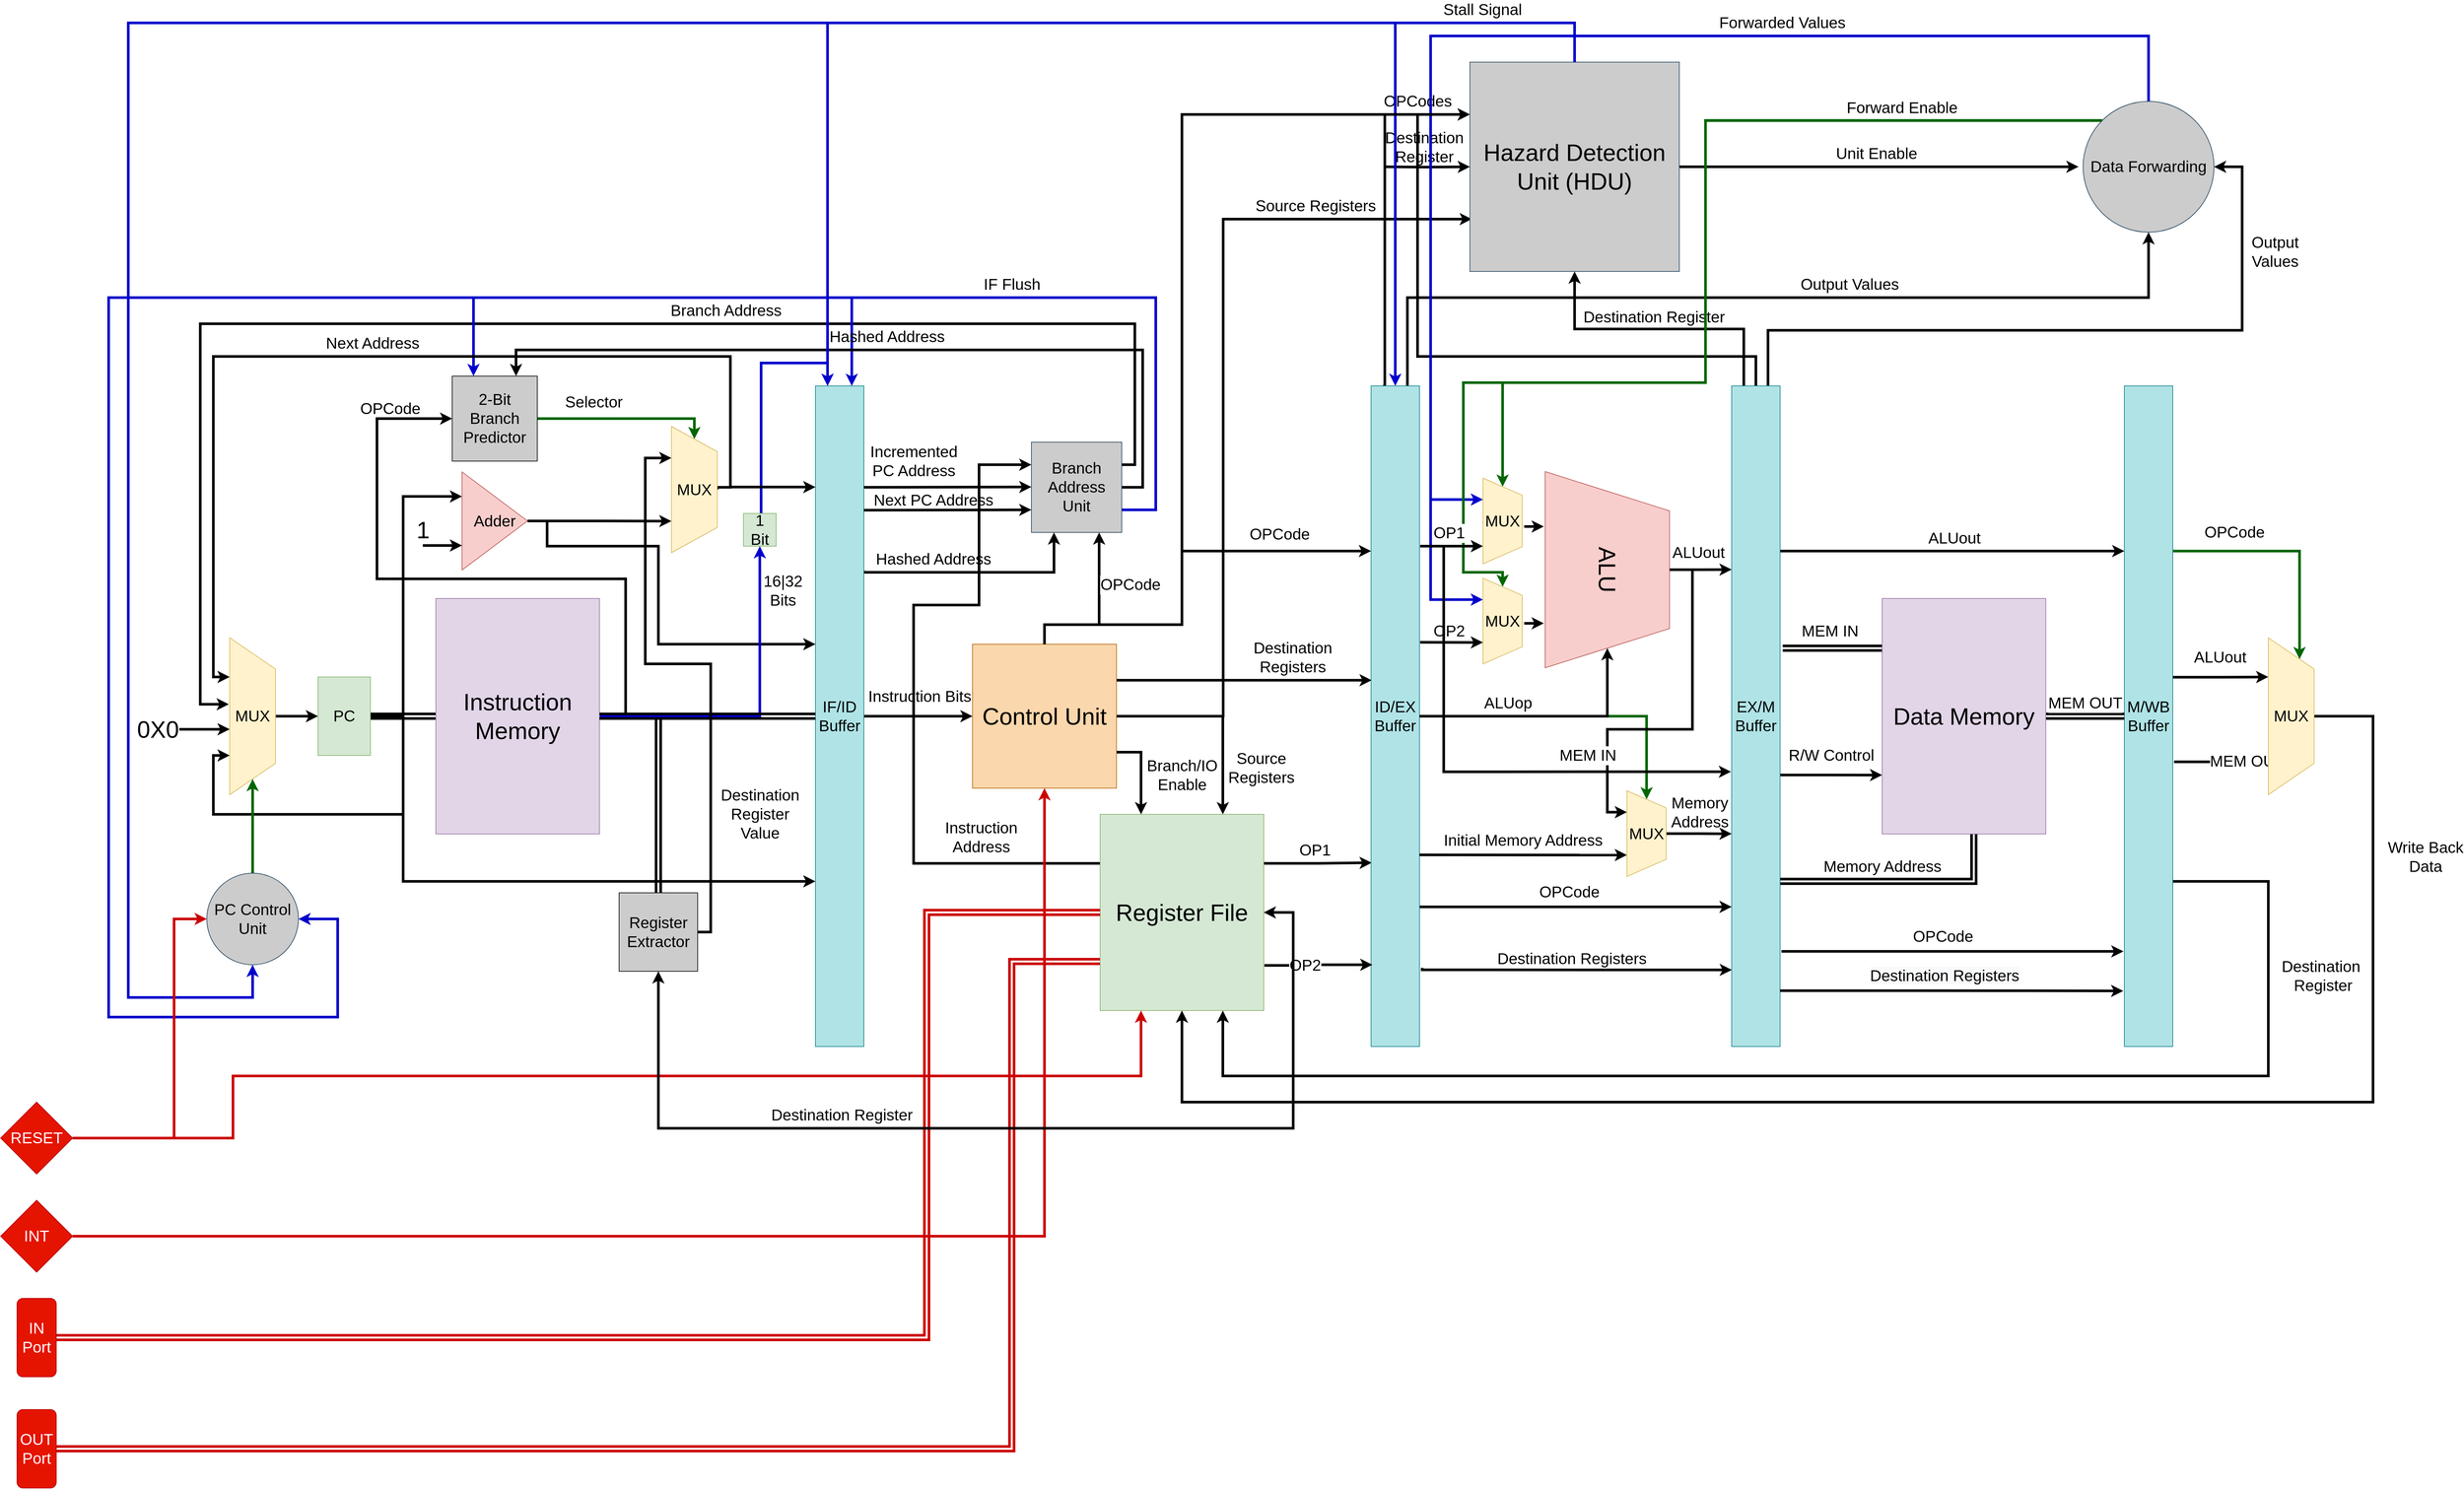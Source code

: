 <mxfile version="12.9.6" type="device"><diagram id="KedJpONGcXn5j1Daxanv" name="Page-1"><mxGraphModel dx="3958" dy="2390" grid="1" gridSize="10" guides="1" tooltips="1" connect="1" arrows="1" fold="1" page="1" pageScale="1" pageWidth="850" pageHeight="1100" math="0" shadow="0"><root><mxCell id="0"/><mxCell id="1" parent="0"/><mxCell id="0YQFUUWVZNCYyhDCYya--31" value="&lt;font style=&quot;font-size: 24px&quot;&gt;Instruction&amp;nbsp;Bits&lt;/font&gt;" style="edgeStyle=orthogonalEdgeStyle;rounded=0;orthogonalLoop=1;jettySize=auto;html=1;exitX=1;exitY=0.5;exitDx=0;exitDy=0;entryX=0;entryY=0.5;entryDx=0;entryDy=0;fillColor=none;strokeWidth=4;" parent="1" source="0YQFUUWVZNCYyhDCYya--1" target="0YQFUUWVZNCYyhDCYya--27" edge="1"><mxGeometry x="0.036" y="30" relative="1" as="geometry"><mxPoint x="-1" as="offset"/></mxGeometry></mxCell><mxCell id="RYTy9E12UE8qNJneY_1u-34" value="&lt;font style=&quot;font-size: 24px&quot;&gt;Hashed Address&lt;/font&gt;" style="edgeStyle=orthogonalEdgeStyle;rounded=0;orthogonalLoop=1;jettySize=auto;html=1;exitX=1.014;exitY=0.281;exitDx=0;exitDy=0;entryX=0.25;entryY=1;entryDx=0;entryDy=0;strokeColor=#000000;strokeWidth=4;exitPerimeter=0;" parent="1" source="0YQFUUWVZNCYyhDCYya--1" target="0YQFUUWVZNCYyhDCYya--40" edge="1"><mxGeometry x="-0.388" y="20" relative="1" as="geometry"><Array as="points"><mxPoint x="-26" y="409"/><mxPoint x="-26" y="410"/><mxPoint x="265" y="410"/></Array><mxPoint as="offset"/></mxGeometry></mxCell><mxCell id="0YQFUUWVZNCYyhDCYya--1" value="&lt;font style=&quot;font-size: 24px&quot;&gt;IF/ID Buffer&lt;/font&gt;" style="rounded=0;whiteSpace=wrap;html=1;fillColor=#b0e3e6;strokeColor=#0e8088;" parent="1" vertex="1"><mxGeometry x="-100" y="125" width="74" height="1010" as="geometry"/></mxCell><mxCell id="RYTy9E12UE8qNJneY_1u-40" style="edgeStyle=orthogonalEdgeStyle;rounded=0;orthogonalLoop=1;jettySize=auto;html=1;exitX=1;exitY=0.5;exitDx=0;exitDy=0;entryX=0.75;entryY=1;entryDx=0;entryDy=0;labelBackgroundColor=none;strokeColor=#000000;strokeWidth=4;fontColor=#000000;" parent="1" source="0YQFUUWVZNCYyhDCYya--4" target="0YQFUUWVZNCYyhDCYya--134" edge="1"><mxGeometry relative="1" as="geometry"/></mxCell><mxCell id="RYTy9E12UE8qNJneY_1u-57" style="edgeStyle=orthogonalEdgeStyle;rounded=0;orthogonalLoop=1;jettySize=auto;html=1;exitX=1;exitY=0.5;exitDx=0;exitDy=0;labelBackgroundColor=none;startArrow=none;startFill=0;strokeColor=#000000;strokeWidth=4;fontColor=#000000;entryX=0;entryY=0.391;entryDx=0;entryDy=0;entryPerimeter=0;" parent="1" source="0YQFUUWVZNCYyhDCYya--4" target="0YQFUUWVZNCYyhDCYya--1" edge="1"><mxGeometry relative="1" as="geometry"><mxPoint x="-110" y="540" as="targetPoint"/><Array as="points"><mxPoint x="-510" y="332"/><mxPoint x="-510" y="370"/><mxPoint x="-340" y="370"/><mxPoint x="-340" y="520"/></Array></mxGeometry></mxCell><mxCell id="0YQFUUWVZNCYyhDCYya--4" value="&lt;div&gt;&lt;span style=&quot;font-size: 24px&quot;&gt;Adder&lt;/span&gt;&lt;/div&gt;" style="triangle;whiteSpace=wrap;html=1;align=center;fillColor=#f8cecc;strokeColor=#b85450;" parent="1" vertex="1"><mxGeometry x="-640" y="256.5" width="100" height="150" as="geometry"/></mxCell><mxCell id="0YQFUUWVZNCYyhDCYya--5" value="" style="endArrow=classic;html=1;strokeWidth=4;entryX=0;entryY=0.75;entryDx=0;entryDy=0;" parent="1" target="0YQFUUWVZNCYyhDCYya--4" edge="1"><mxGeometry width="50" height="50" relative="1" as="geometry"><mxPoint x="-700" y="369" as="sourcePoint"/><mxPoint x="-640" y="380" as="targetPoint"/></mxGeometry></mxCell><mxCell id="0YQFUUWVZNCYyhDCYya--6" value="&lt;font style=&quot;font-size: 36px&quot;&gt;1&lt;/font&gt;" style="text;html=1;align=center;verticalAlign=middle;resizable=0;points=[];autosize=1;" parent="1" vertex="1"><mxGeometry x="-720" y="330" width="40" height="30" as="geometry"/></mxCell><mxCell id="0YQFUUWVZNCYyhDCYya--10" style="edgeStyle=orthogonalEdgeStyle;rounded=0;orthogonalLoop=1;jettySize=auto;html=1;exitX=0.5;exitY=0;exitDx=0;exitDy=0;entryX=0;entryY=0.5;entryDx=0;entryDy=0;strokeWidth=4;" parent="1" source="0YQFUUWVZNCYyhDCYya--7" target="0YQFUUWVZNCYyhDCYya--9" edge="1"><mxGeometry relative="1" as="geometry"/></mxCell><mxCell id="0YQFUUWVZNCYyhDCYya--7" value="&lt;font style=&quot;font-size: 24px&quot;&gt;MUX&lt;/font&gt;" style="shape=trapezoid;perimeter=trapezoidPerimeter;whiteSpace=wrap;html=1;direction=south;fillColor=#fff2cc;strokeColor=#d6b656;" parent="1" vertex="1"><mxGeometry x="-995" y="510" width="70" height="240" as="geometry"/></mxCell><mxCell id="0YQFUUWVZNCYyhDCYya--13" style="edgeStyle=orthogonalEdgeStyle;rounded=0;orthogonalLoop=1;jettySize=auto;html=1;exitX=1;exitY=0.5;exitDx=0;exitDy=0;entryX=0;entryY=0.5;entryDx=0;entryDy=0;strokeWidth=4;shape=link;" parent="1" source="0YQFUUWVZNCYyhDCYya--9" target="0YQFUUWVZNCYyhDCYya--72" edge="1"><mxGeometry relative="1" as="geometry"><mxPoint x="-510" y="630" as="targetPoint"/></mxGeometry></mxCell><mxCell id="0YQFUUWVZNCYyhDCYya--14" style="edgeStyle=orthogonalEdgeStyle;rounded=0;orthogonalLoop=1;jettySize=auto;html=1;exitX=1;exitY=0.5;exitDx=0;exitDy=0;entryX=0;entryY=0.25;entryDx=0;entryDy=0;strokeWidth=4;" parent="1" source="0YQFUUWVZNCYyhDCYya--9" target="0YQFUUWVZNCYyhDCYya--4" edge="1"><mxGeometry relative="1" as="geometry"><Array as="points"><mxPoint x="-730" y="630"/><mxPoint x="-730" y="294"/></Array></mxGeometry></mxCell><mxCell id="0YQFUUWVZNCYyhDCYya--16" style="edgeStyle=orthogonalEdgeStyle;rounded=0;orthogonalLoop=1;jettySize=auto;html=1;exitX=1;exitY=0.5;exitDx=0;exitDy=0;entryX=0.75;entryY=1;entryDx=0;entryDy=0;strokeWidth=4;" parent="1" source="0YQFUUWVZNCYyhDCYya--9" target="0YQFUUWVZNCYyhDCYya--7" edge="1"><mxGeometry relative="1" as="geometry"><Array as="points"><mxPoint x="-730" y="630"/><mxPoint x="-730" y="780"/><mxPoint x="-1020" y="780"/><mxPoint x="-1020" y="690"/></Array></mxGeometry></mxCell><mxCell id="RYTy9E12UE8qNJneY_1u-59" style="edgeStyle=orthogonalEdgeStyle;rounded=0;orthogonalLoop=1;jettySize=auto;html=1;exitX=1;exitY=0.5;exitDx=0;exitDy=0;labelBackgroundColor=none;startArrow=none;startFill=0;strokeColor=#000000;strokeWidth=4;fontColor=#000000;entryX=0;entryY=0.75;entryDx=0;entryDy=0;" parent="1" source="0YQFUUWVZNCYyhDCYya--9" target="0YQFUUWVZNCYyhDCYya--1" edge="1"><mxGeometry relative="1" as="geometry"><mxPoint x="-580" y="1070" as="targetPoint"/><Array as="points"><mxPoint x="-730" y="630"/><mxPoint x="-730" y="883"/></Array></mxGeometry></mxCell><mxCell id="0YQFUUWVZNCYyhDCYya--9" value="&lt;font style=&quot;font-size: 24px&quot;&gt;PC&lt;/font&gt;" style="rounded=0;whiteSpace=wrap;html=1;fillColor=#d5e8d4;strokeColor=#82b366;" parent="1" vertex="1"><mxGeometry x="-860" y="570" width="80" height="120" as="geometry"/></mxCell><mxCell id="0YQFUUWVZNCYyhDCYya--24" style="edgeStyle=orthogonalEdgeStyle;rounded=0;orthogonalLoop=1;jettySize=auto;html=1;exitX=0.5;exitY=0;exitDx=0;exitDy=0;strokeColor=#006600;strokeWidth=4;" parent="1" source="0YQFUUWVZNCYyhDCYya--21" target="0YQFUUWVZNCYyhDCYya--7" edge="1"><mxGeometry relative="1" as="geometry"/></mxCell><mxCell id="0YQFUUWVZNCYyhDCYya--21" value="&lt;font style=&quot;font-size: 24px&quot;&gt;PC Control Unit&lt;/font&gt;" style="ellipse;whiteSpace=wrap;html=1;aspect=fixed;fillColor=#CCCCCC;strokeColor=#23445d;" parent="1" vertex="1"><mxGeometry x="-1030" y="870" width="140" height="140" as="geometry"/></mxCell><mxCell id="0YQFUUWVZNCYyhDCYya--36" style="edgeStyle=orthogonalEdgeStyle;rounded=0;orthogonalLoop=1;jettySize=auto;html=1;exitX=1;exitY=0.25;exitDx=0;exitDy=0;fillColor=none;strokeWidth=4;" parent="1" source="0YQFUUWVZNCYyhDCYya--27" edge="1"><mxGeometry relative="1" as="geometry"><mxPoint x="750" y="575" as="targetPoint"/><Array as="points"><mxPoint x="710" y="575"/><mxPoint x="710" y="575"/></Array></mxGeometry></mxCell><mxCell id="0YQFUUWVZNCYyhDCYya--38" value="&lt;span style=&quot;font-size: 24px&quot;&gt;Destination &lt;br&gt;Registers&lt;/span&gt;" style="text;html=1;align=center;verticalAlign=middle;resizable=0;points=[];labelBackgroundColor=#ffffff;" parent="0YQFUUWVZNCYyhDCYya--36" vertex="1" connectable="0"><mxGeometry x="0.193" y="2" relative="1" as="geometry"><mxPoint x="36.67" y="-33" as="offset"/></mxGeometry></mxCell><mxCell id="0YQFUUWVZNCYyhDCYya--45" style="edgeStyle=orthogonalEdgeStyle;rounded=0;orthogonalLoop=1;jettySize=auto;html=1;exitX=0.5;exitY=0;exitDx=0;exitDy=0;entryX=0.75;entryY=1;entryDx=0;entryDy=0;fillColor=none;strokeWidth=4;" parent="1" source="0YQFUUWVZNCYyhDCYya--27" target="0YQFUUWVZNCYyhDCYya--40" edge="1"><mxGeometry relative="1" as="geometry"><Array as="points"><mxPoint x="250" y="490"/><mxPoint x="334" y="490"/></Array></mxGeometry></mxCell><mxCell id="0YQFUUWVZNCYyhDCYya--79" style="edgeStyle=orthogonalEdgeStyle;rounded=0;orthogonalLoop=1;jettySize=auto;html=1;exitX=1;exitY=0.5;exitDx=0;exitDy=0;entryX=0;entryY=0.75;entryDx=0;entryDy=0;fillColor=none;strokeWidth=4;" parent="1" edge="1"><mxGeometry relative="1" as="geometry"><Array as="points"><mxPoint x="523" y="630"/><mxPoint x="523" y="-130"/></Array><mxPoint x="363" y="630" as="sourcePoint"/><mxPoint x="903" y="-130" as="targetPoint"/></mxGeometry></mxCell><mxCell id="0YQFUUWVZNCYyhDCYya--84" value="&lt;font style=&quot;font-size: 24px&quot;&gt;Source Registers&lt;/font&gt;" style="text;html=1;align=center;verticalAlign=middle;resizable=0;points=[];labelBackgroundColor=#ffffff;" parent="0YQFUUWVZNCYyhDCYya--79" vertex="1" connectable="0"><mxGeometry x="0.632" y="8" relative="1" as="geometry"><mxPoint y="-12" as="offset"/></mxGeometry></mxCell><mxCell id="0YQFUUWVZNCYyhDCYya--142" value="&lt;font style=&quot;font-size: 24px&quot;&gt;Instruction&lt;br&gt;Address&lt;/font&gt;" style="edgeStyle=orthogonalEdgeStyle;rounded=0;orthogonalLoop=1;jettySize=auto;html=1;exitX=0;exitY=0.25;exitDx=0;exitDy=0;entryX=0;entryY=0.25;entryDx=0;entryDy=0;strokeColor=#000000;strokeWidth=4;fillColor=none;" parent="1" source="0YQFUUWVZNCYyhDCYya--30" target="0YQFUUWVZNCYyhDCYya--40" edge="1"><mxGeometry x="-0.736" y="57" relative="1" as="geometry"><Array as="points"><mxPoint x="50" y="855"/><mxPoint x="50" y="460"/><mxPoint x="150" y="460"/><mxPoint x="150" y="246"/></Array><mxPoint x="-40" y="-97" as="offset"/></mxGeometry></mxCell><mxCell id="Mf_YbZoXSTMdhLAGvgSt-5" value="&lt;span style=&quot;font-size: 24px&quot;&gt;Branch/IO&lt;br&gt;&lt;/span&gt;&lt;span style=&quot;font-size: 24px&quot;&gt;Enable&lt;/span&gt;" style="edgeStyle=orthogonalEdgeStyle;rounded=0;orthogonalLoop=1;jettySize=auto;html=1;exitX=1;exitY=0.75;exitDx=0;exitDy=0;entryX=0.25;entryY=0;entryDx=0;entryDy=0;strokeColor=#000000;strokeWidth=4;" parent="1" source="0YQFUUWVZNCYyhDCYya--27" target="0YQFUUWVZNCYyhDCYya--30" edge="1"><mxGeometry x="-0.434" y="-72" relative="1" as="geometry"><Array as="points"><mxPoint x="398" y="685"/></Array><mxPoint x="134" y="35" as="offset"/></mxGeometry></mxCell><mxCell id="Mf_YbZoXSTMdhLAGvgSt-6" value="&lt;span style=&quot;font-size: 24px&quot;&gt;Source &lt;br&gt;Registers&lt;/span&gt;" style="edgeStyle=orthogonalEdgeStyle;rounded=0;orthogonalLoop=1;jettySize=auto;html=1;exitX=1;exitY=0.5;exitDx=0;exitDy=0;entryX=0.75;entryY=0;entryDx=0;entryDy=0;strokeColor=#000000;strokeWidth=4;" parent="1" source="0YQFUUWVZNCYyhDCYya--27" target="0YQFUUWVZNCYyhDCYya--30" edge="1"><mxGeometry x="0.552" y="57" relative="1" as="geometry"><mxPoint x="1" y="-1" as="offset"/></mxGeometry></mxCell><mxCell id="0YQFUUWVZNCYyhDCYya--27" value="&lt;font style=&quot;font-size: 36px&quot;&gt;Control Unit&lt;/font&gt;" style="whiteSpace=wrap;html=1;aspect=fixed;fillColor=#fad7ac;strokeColor=#b46504;" parent="1" vertex="1"><mxGeometry x="140" y="520" width="220" height="220" as="geometry"/></mxCell><mxCell id="0YQFUUWVZNCYyhDCYya--44" value="&lt;font style=&quot;font-size: 24px&quot;&gt;OP1&lt;br&gt;&lt;/font&gt;" style="edgeStyle=orthogonalEdgeStyle;rounded=0;orthogonalLoop=1;jettySize=auto;html=1;exitX=1;exitY=0.25;exitDx=0;exitDy=0;fillColor=none;strokeWidth=4;" parent="1" source="0YQFUUWVZNCYyhDCYya--30" edge="1"><mxGeometry x="-0.059" y="20" relative="1" as="geometry"><mxPoint x="750" y="854" as="targetPoint"/><mxPoint as="offset"/></mxGeometry></mxCell><mxCell id="i5M3Qgs1xNq90Zo2xKwt-6" style="edgeStyle=orthogonalEdgeStyle;rounded=0;orthogonalLoop=1;jettySize=auto;html=1;exitX=0;exitY=0.75;exitDx=0;exitDy=0;entryX=0.5;entryY=0;entryDx=0;entryDy=0;strokeColor=#CC0000;strokeWidth=4;shape=link;" parent="1" source="0YQFUUWVZNCYyhDCYya--30" target="i5M3Qgs1xNq90Zo2xKwt-3" edge="1"><mxGeometry relative="1" as="geometry"><Array as="points"><mxPoint x="200" y="1005"/><mxPoint x="200" y="1750"/></Array></mxGeometry></mxCell><mxCell id="0YQFUUWVZNCYyhDCYya--30" value="&lt;font style=&quot;font-size: 36px&quot;&gt;Register File&lt;/font&gt;" style="rounded=0;whiteSpace=wrap;html=1;fillColor=#d5e8d4;strokeColor=#82b366;" parent="1" vertex="1"><mxGeometry x="335" y="780" width="250" height="300" as="geometry"/></mxCell><mxCell id="0YQFUUWVZNCYyhDCYya--54" style="edgeStyle=orthogonalEdgeStyle;rounded=0;orthogonalLoop=1;jettySize=auto;html=1;exitX=1;exitY=0.75;exitDx=0;exitDy=0;entryX=0;entryY=0.75;entryDx=0;entryDy=0;fillColor=none;strokeWidth=4;" parent="1" edge="1"><mxGeometry relative="1" as="geometry"><mxPoint x="823" y="921.5" as="sourcePoint"/><mxPoint x="1300" y="921.5" as="targetPoint"/></mxGeometry></mxCell><mxCell id="0YQFUUWVZNCYyhDCYya--55" value="&lt;font style=&quot;font-size: 24px&quot;&gt;OPCode&amp;nbsp;&lt;/font&gt;" style="text;html=1;align=center;verticalAlign=middle;resizable=0;points=[];labelBackgroundColor=#ffffff;" parent="0YQFUUWVZNCYyhDCYya--54" vertex="1" connectable="0"><mxGeometry x="-0.177" y="-9" relative="1" as="geometry"><mxPoint x="35" y="-31.5" as="offset"/></mxGeometry></mxCell><mxCell id="0YQFUUWVZNCYyhDCYya--81" value="&lt;font style=&quot;font-size: 24px&quot;&gt;Destination&lt;br&gt;Register&lt;/font&gt;" style="edgeStyle=orthogonalEdgeStyle;rounded=0;orthogonalLoop=1;jettySize=auto;html=1;entryX=0;entryY=0.5;entryDx=0;entryDy=0;fillColor=none;strokeWidth=4;labelBackgroundColor=none;" parent="1" target="0YQFUUWVZNCYyhDCYya--73" edge="1"><mxGeometry x="-0.061" y="30" relative="1" as="geometry"><mxPoint as="offset"/><mxPoint x="768" y="-210" as="sourcePoint"/></mxGeometry></mxCell><mxCell id="0YQFUUWVZNCYyhDCYya--89" value="&lt;font style=&quot;font-size: 24px&quot;&gt;Output Values&lt;/font&gt;" style="edgeStyle=orthogonalEdgeStyle;rounded=0;orthogonalLoop=1;jettySize=auto;html=1;exitX=0.75;exitY=0;exitDx=0;exitDy=0;entryX=0.5;entryY=1;entryDx=0;entryDy=0;fillColor=none;strokeWidth=4;" parent="1" source="0YQFUUWVZNCYyhDCYya--37" target="0YQFUUWVZNCYyhDCYya--85" edge="1"><mxGeometry x="0.185" y="20" relative="1" as="geometry"><Array as="points"><mxPoint x="805" y="-10"/><mxPoint x="1937" y="-10"/></Array><mxPoint as="offset"/></mxGeometry></mxCell><mxCell id="Mf_YbZoXSTMdhLAGvgSt-16" style="edgeStyle=orthogonalEdgeStyle;rounded=0;orthogonalLoop=1;jettySize=auto;html=1;exitX=1.054;exitY=0.881;exitDx=0;exitDy=0;entryX=0.005;entryY=0.884;entryDx=0;entryDy=0;strokeColor=#000000;strokeWidth=4;exitPerimeter=0;entryPerimeter=0;" parent="1" source="0YQFUUWVZNCYyhDCYya--37" target="0YQFUUWVZNCYyhDCYya--50" edge="1"><mxGeometry relative="1" as="geometry"><Array as="points"><mxPoint x="827" y="1018"/></Array></mxGeometry></mxCell><mxCell id="fQtEil7a9_NAp0uorYil-1" value="&lt;font style=&quot;font-size: 24px&quot;&gt;OPCodes&lt;/font&gt;" style="edgeStyle=orthogonalEdgeStyle;rounded=0;orthogonalLoop=1;jettySize=auto;html=1;exitX=0.25;exitY=0;exitDx=0;exitDy=0;entryX=0;entryY=0.25;entryDx=0;entryDy=0;strokeWidth=4;" parent="1" source="0YQFUUWVZNCYyhDCYya--37" target="0YQFUUWVZNCYyhDCYya--73" edge="1"><mxGeometry x="0.708" y="20" relative="1" as="geometry"><Array as="points"><mxPoint x="770" y="125"/><mxPoint x="770" y="-290"/></Array><mxPoint as="offset"/></mxGeometry></mxCell><mxCell id="Jddamt1wFykCBX8s2aVY-9" style="edgeStyle=orthogonalEdgeStyle;rounded=0;orthogonalLoop=1;jettySize=auto;html=1;exitX=1;exitY=0.5;exitDx=0;exitDy=0;entryX=0;entryY=0.5;entryDx=0;entryDy=0;strokeWidth=4;strokeColor=#006600;" edge="1" parent="1" source="0YQFUUWVZNCYyhDCYya--37" target="Jddamt1wFykCBX8s2aVY-6"><mxGeometry relative="1" as="geometry"><Array as="points"><mxPoint x="1170" y="630"/></Array></mxGeometry></mxCell><mxCell id="0YQFUUWVZNCYyhDCYya--37" value="&lt;font style=&quot;font-size: 24px&quot;&gt;ID/EX Buffer&lt;/font&gt;" style="rounded=0;whiteSpace=wrap;html=1;fillColor=#b0e3e6;strokeColor=#0e8088;" parent="1" vertex="1"><mxGeometry x="749" y="125" width="74" height="1010" as="geometry"/></mxCell><mxCell id="0YQFUUWVZNCYyhDCYya--42" style="edgeStyle=orthogonalEdgeStyle;rounded=0;orthogonalLoop=1;jettySize=auto;html=1;exitX=1;exitY=0.25;exitDx=0;exitDy=0;entryX=0.424;entryY=1.019;entryDx=0;entryDy=0;fillColor=none;strokeWidth=4;entryPerimeter=0;" parent="1" source="0YQFUUWVZNCYyhDCYya--40" target="0YQFUUWVZNCYyhDCYya--7" edge="1"><mxGeometry relative="1" as="geometry"><Array as="points"><mxPoint x="388" y="246"/><mxPoint x="388" y="30"/><mxPoint x="-1040" y="30"/><mxPoint x="-1040" y="612"/></Array></mxGeometry></mxCell><mxCell id="0YQFUUWVZNCYyhDCYya--43" value="&lt;font style=&quot;font-size: 24px&quot;&gt;Branch Address&lt;/font&gt;" style="text;html=1;align=center;verticalAlign=middle;resizable=0;points=[];labelBackgroundColor=#ffffff;" parent="0YQFUUWVZNCYyhDCYya--42" vertex="1" connectable="0"><mxGeometry x="-0.518" y="10" relative="1" as="geometry"><mxPoint x="-309.29" y="-30" as="offset"/></mxGeometry></mxCell><mxCell id="0YQFUUWVZNCYyhDCYya--140" value="&lt;font style=&quot;font-size: 24px&quot;&gt;IF Flush&lt;/font&gt;" style="edgeStyle=orthogonalEdgeStyle;rounded=0;orthogonalLoop=1;jettySize=auto;html=1;exitX=1;exitY=0.75;exitDx=0;exitDy=0;entryX=0.75;entryY=0;entryDx=0;entryDy=0;strokeColor=#0000CC;strokeWidth=4;fillColor=none;" parent="1" source="0YQFUUWVZNCYyhDCYya--40" target="0YQFUUWVZNCYyhDCYya--1" edge="1"><mxGeometry x="0.222" y="-20" relative="1" as="geometry"><Array as="points"><mxPoint x="420" y="315"/><mxPoint x="420" y="-10"/><mxPoint x="-44" y="-10"/></Array><mxPoint as="offset"/></mxGeometry></mxCell><mxCell id="Mf_YbZoXSTMdhLAGvgSt-1" style="edgeStyle=orthogonalEdgeStyle;rounded=0;orthogonalLoop=1;jettySize=auto;html=1;exitX=1;exitY=0.75;exitDx=0;exitDy=0;entryX=1;entryY=0.5;entryDx=0;entryDy=0;strokeWidth=4;strokeColor=#0000CC;" parent="1" source="0YQFUUWVZNCYyhDCYya--40" target="0YQFUUWVZNCYyhDCYya--21" edge="1"><mxGeometry relative="1" as="geometry"><Array as="points"><mxPoint x="420" y="315"/><mxPoint x="420" y="-10"/><mxPoint x="-1180" y="-10"/><mxPoint x="-1180" y="1090"/><mxPoint x="-830" y="1090"/><mxPoint x="-830" y="940"/></Array></mxGeometry></mxCell><mxCell id="RYTy9E12UE8qNJneY_1u-36" value="&lt;font style=&quot;font-size: 24px&quot;&gt;Hashed Address&lt;/font&gt;" style="edgeStyle=orthogonalEdgeStyle;rounded=0;orthogonalLoop=1;jettySize=auto;html=1;exitX=1;exitY=0.5;exitDx=0;exitDy=0;entryX=0.75;entryY=0;entryDx=0;entryDy=0;labelBackgroundColor=none;strokeColor=#000000;strokeWidth=4;" parent="1" source="0YQFUUWVZNCYyhDCYya--40" target="0YQFUUWVZNCYyhDCYya--132" edge="1"><mxGeometry x="0.021" y="-20" relative="1" as="geometry"><Array as="points"><mxPoint x="400" y="280"/><mxPoint x="400" y="70"/><mxPoint x="-557" y="70"/></Array><mxPoint as="offset"/></mxGeometry></mxCell><mxCell id="RYTy9E12UE8qNJneY_1u-37" style="edgeStyle=orthogonalEdgeStyle;rounded=0;orthogonalLoop=1;jettySize=auto;html=1;exitX=1;exitY=0.75;exitDx=0;exitDy=0;entryX=0.25;entryY=0;entryDx=0;entryDy=0;labelBackgroundColor=none;strokeColor=#0000CC;strokeWidth=4;fontColor=#0000CC;" parent="1" source="0YQFUUWVZNCYyhDCYya--40" target="0YQFUUWVZNCYyhDCYya--132" edge="1"><mxGeometry relative="1" as="geometry"><Array as="points"><mxPoint x="420" y="315"/><mxPoint x="420" y="-10"/><mxPoint x="-622" y="-10"/></Array></mxGeometry></mxCell><mxCell id="0YQFUUWVZNCYyhDCYya--40" value="&lt;font style=&quot;font-size: 24px&quot;&gt;Branch Address Unit&lt;/font&gt;" style="whiteSpace=wrap;html=1;aspect=fixed;fillColor=#CCCCCC;strokeColor=#23445d;" parent="1" vertex="1"><mxGeometry x="230" y="211" width="138" height="138" as="geometry"/></mxCell><mxCell id="0YQFUUWVZNCYyhDCYya--64" value="&lt;font style=&quot;font-size: 24px&quot;&gt;ALUout&lt;/font&gt;" style="edgeStyle=orthogonalEdgeStyle;rounded=0;orthogonalLoop=1;jettySize=auto;html=1;exitX=0.5;exitY=0;exitDx=0;exitDy=0;fillColor=none;entryX=0;entryY=0.278;entryDx=0;entryDy=0;entryPerimeter=0;strokeWidth=4;" parent="1" source="0YQFUUWVZNCYyhDCYya--47" target="0YQFUUWVZNCYyhDCYya--50" edge="1"><mxGeometry x="0.002" y="26" relative="1" as="geometry"><mxPoint x="1290" y="406" as="targetPoint"/><mxPoint x="-3" as="offset"/></mxGeometry></mxCell><mxCell id="Jddamt1wFykCBX8s2aVY-8" style="edgeStyle=orthogonalEdgeStyle;rounded=0;orthogonalLoop=1;jettySize=auto;html=1;exitX=0.5;exitY=0;exitDx=0;exitDy=0;entryX=0.25;entryY=1;entryDx=0;entryDy=0;strokeWidth=4;" edge="1" parent="1" source="0YQFUUWVZNCYyhDCYya--47" target="Jddamt1wFykCBX8s2aVY-6"><mxGeometry relative="1" as="geometry"><Array as="points"><mxPoint x="1240" y="406"/><mxPoint x="1240" y="650"/><mxPoint x="1110" y="650"/><mxPoint x="1110" y="777"/></Array></mxGeometry></mxCell><mxCell id="0YQFUUWVZNCYyhDCYya--47" value="&lt;font style=&quot;font-size: 36px&quot;&gt;ALU&lt;/font&gt;" style="shape=trapezoid;perimeter=trapezoidPerimeter;whiteSpace=wrap;html=1;rotation=90;fillColor=#f8cecc;strokeColor=#b85450;" parent="1" vertex="1"><mxGeometry x="960" y="311" width="300" height="190" as="geometry"/></mxCell><mxCell id="0YQFUUWVZNCYyhDCYya--59" style="edgeStyle=orthogonalEdgeStyle;rounded=0;orthogonalLoop=1;jettySize=auto;html=1;exitX=1;exitY=0.25;exitDx=0;exitDy=0;entryX=0;entryY=0.25;entryDx=0;entryDy=0;fillColor=none;strokeWidth=4;" parent="1" source="0YQFUUWVZNCYyhDCYya--50" target="0YQFUUWVZNCYyhDCYya--56" edge="1"><mxGeometry relative="1" as="geometry"/></mxCell><mxCell id="0YQFUUWVZNCYyhDCYya--65" value="&lt;font style=&quot;font-size: 24px&quot;&gt;ALUout&lt;/font&gt;" style="text;html=1;align=center;verticalAlign=middle;resizable=0;points=[];labelBackgroundColor=#ffffff;" parent="0YQFUUWVZNCYyhDCYya--59" vertex="1" connectable="0"><mxGeometry x="-0.399" y="-2" relative="1" as="geometry"><mxPoint x="108" y="-21.5" as="offset"/></mxGeometry></mxCell><mxCell id="0YQFUUWVZNCYyhDCYya--60" value="&lt;font style=&quot;font-size: 24px&quot;&gt;MEM IN&lt;/font&gt;" style="edgeStyle=orthogonalEdgeStyle;rounded=0;orthogonalLoop=1;jettySize=auto;html=1;exitX=1.054;exitY=0.397;exitDx=0;exitDy=0;entryX=0;entryY=0.211;entryDx=0;entryDy=0;entryPerimeter=0;fillColor=none;exitPerimeter=0;strokeWidth=4;shape=link;" parent="1" edge="1"><mxGeometry x="-0.053" y="26" relative="1" as="geometry"><mxPoint x="1377.996" y="525.97" as="sourcePoint"/><mxPoint x="1530" y="525.96" as="targetPoint"/><mxPoint as="offset"/></mxGeometry></mxCell><mxCell id="0YQFUUWVZNCYyhDCYya--61" value="&lt;font style=&quot;font-size: 24px&quot;&gt;R/W Control&lt;/font&gt;" style="edgeStyle=orthogonalEdgeStyle;rounded=0;orthogonalLoop=1;jettySize=auto;html=1;exitX=1;exitY=0.589;exitDx=0;exitDy=0;entryX=0;entryY=0.75;entryDx=0;entryDy=0;fillColor=none;exitPerimeter=0;strokeWidth=4;" parent="1" source="0YQFUUWVZNCYyhDCYya--50" target="0YQFUUWVZNCYyhDCYya--57" edge="1"><mxGeometry x="-0.001" y="30" relative="1" as="geometry"><mxPoint as="offset"/></mxGeometry></mxCell><mxCell id="0YQFUUWVZNCYyhDCYya--63" value="&lt;span style=&quot;font-size: 24px&quot;&gt;Memory Address&lt;/span&gt;" style="edgeStyle=orthogonalEdgeStyle;rounded=0;orthogonalLoop=1;jettySize=auto;html=1;exitX=1;exitY=0.75;exitDx=0;exitDy=0;entryX=0.56;entryY=1;entryDx=0;entryDy=0;entryPerimeter=0;fillColor=none;strokeWidth=4;shape=link;" parent="1" source="0YQFUUWVZNCYyhDCYya--50" target="0YQFUUWVZNCYyhDCYya--57" edge="1"><mxGeometry x="0.729" y="140" relative="1" as="geometry"><mxPoint as="offset"/></mxGeometry></mxCell><mxCell id="0YQFUUWVZNCYyhDCYya--83" value="&lt;font style=&quot;font-size: 24px&quot;&gt;Destination Register&lt;/font&gt;" style="edgeStyle=orthogonalEdgeStyle;rounded=0;orthogonalLoop=1;jettySize=auto;html=1;exitX=0.25;exitY=0;exitDx=0;exitDy=0;entryX=0.5;entryY=1;entryDx=0;entryDy=0;fillColor=none;strokeWidth=4;" parent="1" source="0YQFUUWVZNCYyhDCYya--50" target="0YQFUUWVZNCYyhDCYya--73" edge="1"><mxGeometry x="0.037" y="-18" relative="1" as="geometry"><Array as="points"><mxPoint x="1319" y="38"/><mxPoint x="1060" y="38"/></Array><mxPoint as="offset"/></mxGeometry></mxCell><mxCell id="0YQFUUWVZNCYyhDCYya--88" value="&lt;font style=&quot;font-size: 24px&quot;&gt;Output &lt;br&gt;Values&lt;/font&gt;" style="edgeStyle=orthogonalEdgeStyle;rounded=0;orthogonalLoop=1;jettySize=auto;html=1;exitX=0.75;exitY=0;exitDx=0;exitDy=0;fillColor=none;entryX=1;entryY=0.5;entryDx=0;entryDy=0;strokeWidth=4;" parent="1" source="0YQFUUWVZNCYyhDCYya--50" target="0YQFUUWVZNCYyhDCYya--85" edge="1"><mxGeometry x="0.686" y="-50" relative="1" as="geometry"><mxPoint x="2000" y="-100" as="targetPoint"/><Array as="points"><mxPoint x="1356" y="40"/><mxPoint x="2080" y="40"/><mxPoint x="2080" y="-210"/></Array><mxPoint as="offset"/></mxGeometry></mxCell><mxCell id="fz42xe0kASQ04IyKUicD-3" style="edgeStyle=orthogonalEdgeStyle;rounded=0;orthogonalLoop=1;jettySize=auto;html=1;exitX=0.5;exitY=0;exitDx=0;exitDy=0;entryX=0;entryY=0.25;entryDx=0;entryDy=0;strokeWidth=4;" parent="1" source="0YQFUUWVZNCYyhDCYya--50" target="0YQFUUWVZNCYyhDCYya--73" edge="1"><mxGeometry relative="1" as="geometry"><Array as="points"><mxPoint x="1337" y="80"/><mxPoint x="820" y="80"/><mxPoint x="820" y="-290"/></Array></mxGeometry></mxCell><mxCell id="0YQFUUWVZNCYyhDCYya--50" value="&lt;font style=&quot;font-size: 24px&quot;&gt;EX/M&lt;br&gt;Buffer&lt;/font&gt;" style="rounded=0;whiteSpace=wrap;html=1;fillColor=#b0e3e6;strokeColor=#0e8088;" parent="1" vertex="1"><mxGeometry x="1300" y="125" width="74" height="1010" as="geometry"/></mxCell><mxCell id="0YQFUUWVZNCYyhDCYya--67" value="&lt;font style=&quot;font-size: 24px&quot;&gt;MEM OUT&lt;/font&gt;" style="edgeStyle=orthogonalEdgeStyle;rounded=0;orthogonalLoop=1;jettySize=auto;html=1;exitX=1.027;exitY=0.569;exitDx=0;exitDy=0;fillColor=none;exitPerimeter=0;strokeWidth=4;" parent="1" source="0YQFUUWVZNCYyhDCYya--56" edge="1"><mxGeometry x="-0.018" y="40" relative="1" as="geometry"><mxPoint x="2120" y="700" as="targetPoint"/><mxPoint y="-1" as="offset"/></mxGeometry></mxCell><mxCell id="0YQFUUWVZNCYyhDCYya--68" value="&lt;font style=&quot;font-size: 24px&quot;&gt;ALUout&lt;/font&gt;" style="edgeStyle=orthogonalEdgeStyle;rounded=0;orthogonalLoop=1;jettySize=auto;html=1;fillColor=none;exitX=1;exitY=0.441;exitDx=0;exitDy=0;exitPerimeter=0;strokeWidth=4;" parent="1" source="0YQFUUWVZNCYyhDCYya--56" edge="1"><mxGeometry x="0.003" y="30" relative="1" as="geometry"><mxPoint x="2120" y="570" as="targetPoint"/><mxPoint x="1980" y="570" as="sourcePoint"/><mxPoint x="-1" as="offset"/></mxGeometry></mxCell><mxCell id="0YQFUUWVZNCYyhDCYya--69" value="&lt;font style=&quot;font-size: 24px&quot;&gt;OPCode&lt;/font&gt;" style="edgeStyle=orthogonalEdgeStyle;rounded=0;orthogonalLoop=1;jettySize=auto;html=1;exitX=1;exitY=0.25;exitDx=0;exitDy=0;entryX=0;entryY=0.25;entryDx=0;entryDy=0;fillColor=none;strokeColor=#006600;strokeWidth=4;" parent="1" source="0YQFUUWVZNCYyhDCYya--56" target="0YQFUUWVZNCYyhDCYya--66" edge="1"><mxGeometry x="-0.472" y="28" relative="1" as="geometry"><Array as="points"><mxPoint x="2168" y="378"/></Array><mxPoint x="-1" as="offset"/></mxGeometry></mxCell><mxCell id="0YQFUUWVZNCYyhDCYya--70" value="&lt;font style=&quot;font-size: 24px&quot;&gt;Destination&lt;br&gt;&amp;nbsp;Register&lt;/font&gt;" style="edgeStyle=orthogonalEdgeStyle;rounded=0;orthogonalLoop=1;jettySize=auto;html=1;exitX=1;exitY=0.75;exitDx=0;exitDy=0;fillColor=none;entryX=0.75;entryY=1;entryDx=0;entryDy=0;strokeWidth=4;" parent="1" source="0YQFUUWVZNCYyhDCYya--56" target="0YQFUUWVZNCYyhDCYya--30" edge="1"><mxGeometry x="-0.728" y="80" relative="1" as="geometry"><mxPoint x="2290" y="882" as="targetPoint"/><Array as="points"><mxPoint x="2120" y="883"/><mxPoint x="2120" y="1180"/><mxPoint x="523" y="1180"/></Array><mxPoint y="-1" as="offset"/></mxGeometry></mxCell><mxCell id="0YQFUUWVZNCYyhDCYya--56" value="&lt;font style=&quot;font-size: 24px&quot;&gt;M/WB&lt;br&gt;Buffer&lt;/font&gt;" style="rounded=0;whiteSpace=wrap;html=1;fillColor=#b0e3e6;strokeColor=#0e8088;" parent="1" vertex="1"><mxGeometry x="1900" y="125" width="74" height="1010" as="geometry"/></mxCell><mxCell id="0YQFUUWVZNCYyhDCYya--62" value="&lt;font style=&quot;font-size: 24px&quot;&gt;MEM OUT&lt;/font&gt;" style="edgeStyle=orthogonalEdgeStyle;rounded=0;orthogonalLoop=1;jettySize=auto;html=1;exitX=1;exitY=0.5;exitDx=0;exitDy=0;entryX=0;entryY=0.5;entryDx=0;entryDy=0;fillColor=none;strokeWidth=4;shape=link;" parent="1" source="0YQFUUWVZNCYyhDCYya--57" target="0YQFUUWVZNCYyhDCYya--56" edge="1"><mxGeometry y="20" relative="1" as="geometry"><mxPoint as="offset"/></mxGeometry></mxCell><mxCell id="0YQFUUWVZNCYyhDCYya--57" value="&lt;font style=&quot;font-size: 36px&quot;&gt;Data Memory&lt;/font&gt;" style="rounded=0;whiteSpace=wrap;html=1;fillColor=#e1d5e7;strokeColor=#9673a6;" parent="1" vertex="1"><mxGeometry x="1530" y="450" width="250" height="360" as="geometry"/></mxCell><mxCell id="0YQFUUWVZNCYyhDCYya--71" value="&lt;font style=&quot;font-size: 24px&quot;&gt;Write Back &lt;br&gt;Data&lt;/font&gt;" style="edgeStyle=orthogonalEdgeStyle;rounded=0;orthogonalLoop=1;jettySize=auto;html=1;exitX=0.5;exitY=0;exitDx=0;exitDy=0;fillColor=none;strokeWidth=4;entryX=0.5;entryY=1;entryDx=0;entryDy=0;" parent="1" source="0YQFUUWVZNCYyhDCYya--66" target="0YQFUUWVZNCYyhDCYya--30" edge="1"><mxGeometry x="-0.77" y="80" relative="1" as="geometry"><mxPoint x="2310" y="880" as="targetPoint"/><Array as="points"><mxPoint x="2280" y="630"/><mxPoint x="2280" y="1220"/><mxPoint x="460" y="1220"/></Array><mxPoint y="1" as="offset"/></mxGeometry></mxCell><mxCell id="0YQFUUWVZNCYyhDCYya--66" value="&lt;font style=&quot;font-size: 24px&quot;&gt;MUX&lt;/font&gt;" style="shape=trapezoid;perimeter=trapezoidPerimeter;whiteSpace=wrap;html=1;direction=south;fillColor=#fff2cc;strokeColor=#d6b656;" parent="1" vertex="1"><mxGeometry x="2120" y="510" width="70" height="240" as="geometry"/></mxCell><mxCell id="RYTy9E12UE8qNJneY_1u-43" value="&lt;font style=&quot;font-size: 24px&quot;&gt;OPCode&lt;/font&gt;" style="edgeStyle=orthogonalEdgeStyle;rounded=0;orthogonalLoop=1;jettySize=auto;html=1;exitX=1;exitY=0.5;exitDx=0;exitDy=0;entryX=0;entryY=0.5;entryDx=0;entryDy=0;labelBackgroundColor=none;strokeColor=#000000;strokeWidth=4;fontColor=#000000;" parent="1" source="0YQFUUWVZNCYyhDCYya--72" target="0YQFUUWVZNCYyhDCYya--132" edge="1"><mxGeometry x="0.807" y="15" relative="1" as="geometry"><Array as="points"><mxPoint x="-390" y="630"/><mxPoint x="-390" y="420"/><mxPoint x="-770" y="420"/><mxPoint x="-770" y="175"/></Array><mxPoint as="offset"/></mxGeometry></mxCell><mxCell id="RYTy9E12UE8qNJneY_1u-46" style="edgeStyle=orthogonalEdgeStyle;rounded=0;orthogonalLoop=1;jettySize=auto;html=1;exitX=1;exitY=0.5;exitDx=0;exitDy=0;labelBackgroundColor=none;strokeColor=#000000;strokeWidth=4;fontColor=#000000;shape=link;" parent="1" source="0YQFUUWVZNCYyhDCYya--72" target="RYTy9E12UE8qNJneY_1u-45" edge="1"><mxGeometry relative="1" as="geometry"/></mxCell><mxCell id="RYTy9E12UE8qNJneY_1u-51" value="&lt;font style=&quot;font-size: 24px&quot;&gt;16|32 &lt;br&gt;Bits&lt;/font&gt;" style="edgeStyle=orthogonalEdgeStyle;rounded=0;orthogonalLoop=1;jettySize=auto;html=1;exitX=1;exitY=0.5;exitDx=0;exitDy=0;entryX=0.5;entryY=1;entryDx=0;entryDy=0;labelBackgroundColor=none;startArrow=none;startFill=0;strokeColor=#0000CC;strokeWidth=4;fontColor=#000000;" parent="1" source="0YQFUUWVZNCYyhDCYya--72" target="RYTy9E12UE8qNJneY_1u-50" edge="1"><mxGeometry x="0.73" y="-35" relative="1" as="geometry"><mxPoint as="offset"/></mxGeometry></mxCell><mxCell id="0YQFUUWVZNCYyhDCYya--72" value="&lt;font style=&quot;font-size: 36px&quot;&gt;Instruction Memory&lt;/font&gt;" style="rounded=0;whiteSpace=wrap;html=1;fillColor=#e1d5e7;strokeColor=#9673a6;" parent="1" vertex="1"><mxGeometry x="-680" y="450" width="250" height="360" as="geometry"/></mxCell><mxCell id="0YQFUUWVZNCYyhDCYya--87" value="&lt;font style=&quot;font-size: 24px&quot;&gt;Unit Enable&lt;/font&gt;" style="edgeStyle=orthogonalEdgeStyle;rounded=0;orthogonalLoop=1;jettySize=auto;html=1;exitX=1;exitY=0.5;exitDx=0;exitDy=0;fillColor=none;strokeWidth=4;" parent="1" source="0YQFUUWVZNCYyhDCYya--73" edge="1"><mxGeometry x="-0.016" y="20" relative="1" as="geometry"><mxPoint x="1830" y="-210" as="targetPoint"/><mxPoint as="offset"/></mxGeometry></mxCell><mxCell id="0YQFUUWVZNCYyhDCYya--119" value="&lt;font style=&quot;font-size: 24px&quot;&gt;Stall Signal&lt;/font&gt;" style="edgeStyle=orthogonalEdgeStyle;rounded=0;orthogonalLoop=1;jettySize=auto;html=1;exitX=0.5;exitY=0;exitDx=0;exitDy=0;entryX=0.5;entryY=1;entryDx=0;entryDy=0;strokeColor=#0000CC;strokeWidth=4;fillColor=none;" parent="1" source="0YQFUUWVZNCYyhDCYya--73" target="0YQFUUWVZNCYyhDCYya--21" edge="1"><mxGeometry x="-0.9" y="-20" relative="1" as="geometry"><Array as="points"><mxPoint x="1060" y="-430"/><mxPoint x="-1150" y="-430"/><mxPoint x="-1150" y="1060"/><mxPoint x="-960" y="1060"/></Array><mxPoint x="-1" as="offset"/></mxGeometry></mxCell><mxCell id="0YQFUUWVZNCYyhDCYya--128" style="edgeStyle=orthogonalEdgeStyle;rounded=0;orthogonalLoop=1;jettySize=auto;html=1;exitX=0.5;exitY=0;exitDx=0;exitDy=0;entryX=0.5;entryY=0;entryDx=0;entryDy=0;strokeColor=#0000CC;strokeWidth=4;fillColor=none;" parent="1" source="0YQFUUWVZNCYyhDCYya--73" target="0YQFUUWVZNCYyhDCYya--37" edge="1"><mxGeometry relative="1" as="geometry"><Array as="points"><mxPoint x="1060" y="-430"/><mxPoint x="786" y="-430"/></Array></mxGeometry></mxCell><mxCell id="0YQFUUWVZNCYyhDCYya--73" value="&lt;font style=&quot;font-size: 36px&quot;&gt;Hazard Detection Unit (HDU)&lt;/font&gt;" style="whiteSpace=wrap;html=1;aspect=fixed;fillColor=#CCCCCC;strokeColor=#23445d;" parent="1" vertex="1"><mxGeometry x="900" y="-370" width="320" height="320" as="geometry"/></mxCell><mxCell id="0YQFUUWVZNCYyhDCYya--107" style="edgeStyle=orthogonalEdgeStyle;rounded=0;orthogonalLoop=1;jettySize=auto;html=1;exitX=0.5;exitY=0;exitDx=0;exitDy=0;entryX=0.25;entryY=1;entryDx=0;entryDy=0;fillColor=none;strokeColor=#0000CC;strokeWidth=4;" parent="1" source="0YQFUUWVZNCYyhDCYya--85" target="0YQFUUWVZNCYyhDCYya--90" edge="1"><mxGeometry relative="1" as="geometry"><Array as="points"><mxPoint x="1937" y="-410"/><mxPoint x="840" y="-410"/><mxPoint x="840" y="299"/></Array></mxGeometry></mxCell><mxCell id="0YQFUUWVZNCYyhDCYya--108" value="&lt;font style=&quot;font-size: 24px&quot;&gt;Forwarded Values&lt;/font&gt;" style="edgeStyle=orthogonalEdgeStyle;rounded=0;orthogonalLoop=1;jettySize=auto;html=1;exitX=0.5;exitY=0;exitDx=0;exitDy=0;entryX=0.25;entryY=1;entryDx=0;entryDy=0;fillColor=none;strokeColor=#0000CC;strokeWidth=4;" parent="1" source="0YQFUUWVZNCYyhDCYya--85" target="0YQFUUWVZNCYyhDCYya--96" edge="1"><mxGeometry x="-0.383" y="-20" relative="1" as="geometry"><Array as="points"><mxPoint x="1937" y="-410"/><mxPoint x="840" y="-410"/><mxPoint x="840" y="452"/></Array><mxPoint as="offset"/></mxGeometry></mxCell><mxCell id="0YQFUUWVZNCYyhDCYya--112" style="edgeStyle=orthogonalEdgeStyle;rounded=0;orthogonalLoop=1;jettySize=auto;html=1;exitX=0;exitY=0;exitDx=0;exitDy=0;entryX=0;entryY=0.5;entryDx=0;entryDy=0;strokeColor=#006600;strokeWidth=4;fillColor=none;" parent="1" source="0YQFUUWVZNCYyhDCYya--85" target="0YQFUUWVZNCYyhDCYya--90" edge="1"><mxGeometry relative="1" as="geometry"><Array as="points"><mxPoint x="1260" y="-281"/><mxPoint x="1260" y="120"/><mxPoint x="950" y="120"/></Array></mxGeometry></mxCell><mxCell id="0YQFUUWVZNCYyhDCYya--113" value="&lt;font style=&quot;font-size: 24px&quot;&gt;Forward Enable&lt;/font&gt;" style="edgeStyle=orthogonalEdgeStyle;rounded=0;orthogonalLoop=1;jettySize=auto;html=1;exitX=0;exitY=0;exitDx=0;exitDy=0;entryX=0;entryY=0.5;entryDx=0;entryDy=0;strokeColor=#006600;strokeWidth=4;fillColor=none;" parent="1" source="0YQFUUWVZNCYyhDCYya--85" target="0YQFUUWVZNCYyhDCYya--96" edge="1"><mxGeometry x="-0.65" y="-19" relative="1" as="geometry"><Array as="points"><mxPoint x="1260" y="-281"/><mxPoint x="1260" y="120"/><mxPoint x="890" y="120"/><mxPoint x="890" y="410"/><mxPoint x="950" y="410"/></Array><mxPoint as="offset"/></mxGeometry></mxCell><mxCell id="0YQFUUWVZNCYyhDCYya--85" value="&lt;font style=&quot;font-size: 24px&quot;&gt;Data Forwarding&lt;/font&gt;" style="ellipse;whiteSpace=wrap;html=1;aspect=fixed;fillColor=#CCCCCC;strokeColor=#23445d;" parent="1" vertex="1"><mxGeometry x="1837" y="-310" width="200" height="200" as="geometry"/></mxCell><mxCell id="0YQFUUWVZNCYyhDCYya--86" value="&lt;span style=&quot;font-size: 24px&quot;&gt;OPCode&lt;br&gt;&lt;/span&gt;" style="text;html=1;align=center;verticalAlign=middle;resizable=0;points=[];labelBackgroundColor=#ffffff;" parent="1" vertex="1" connectable="0"><mxGeometry x="330.003" y="484.5" as="geometry"><mxPoint x="51.14" y="-56" as="offset"/></mxGeometry></mxCell><mxCell id="0YQFUUWVZNCYyhDCYya--90" value="&lt;font style=&quot;font-size: 24px&quot;&gt;MUX&lt;/font&gt;" style="shape=trapezoid;perimeter=trapezoidPerimeter;whiteSpace=wrap;html=1;direction=south;fillColor=#fff2cc;strokeColor=#d6b656;" parent="1" vertex="1"><mxGeometry x="920" y="266" width="60" height="131" as="geometry"/></mxCell><mxCell id="0YQFUUWVZNCYyhDCYya--96" value="&lt;font style=&quot;font-size: 24px&quot;&gt;MUX&lt;/font&gt;" style="shape=trapezoid;perimeter=trapezoidPerimeter;whiteSpace=wrap;html=1;direction=south;fillColor=#fff2cc;strokeColor=#d6b656;" parent="1" vertex="1"><mxGeometry x="920" y="419" width="60" height="131" as="geometry"/></mxCell><mxCell id="0YQFUUWVZNCYyhDCYya--98" value="&lt;font style=&quot;font-size: 24px&quot;&gt;OP1&lt;/font&gt;" style="endArrow=classic;html=1;entryX=0.794;entryY=1;entryDx=0;entryDy=0;entryPerimeter=0;strokeWidth=4;" parent="1" target="0YQFUUWVZNCYyhDCYya--90" edge="1"><mxGeometry x="-0.072" y="20" width="50" height="50" relative="1" as="geometry"><mxPoint x="824" y="370" as="sourcePoint"/><mxPoint x="870" y="365" as="targetPoint"/><mxPoint x="-1" as="offset"/></mxGeometry></mxCell><mxCell id="0YQFUUWVZNCYyhDCYya--99" value="&lt;font style=&quot;font-size: 24px&quot;&gt;OP2&lt;/font&gt;" style="endArrow=classic;html=1;entryX=0.75;entryY=1;entryDx=0;entryDy=0;strokeWidth=4;" parent="1" target="0YQFUUWVZNCYyhDCYya--96" edge="1"><mxGeometry x="-0.074" y="17" width="50" height="50" relative="1" as="geometry"><mxPoint x="824" y="517" as="sourcePoint"/><mxPoint x="870" y="520" as="targetPoint"/><mxPoint x="-1" as="offset"/></mxGeometry></mxCell><mxCell id="0YQFUUWVZNCYyhDCYya--102" value="" style="endArrow=classic;html=1;strokeWidth=4;" parent="1" edge="1"><mxGeometry width="50" height="50" relative="1" as="geometry"><mxPoint x="983" y="340" as="sourcePoint"/><mxPoint x="1013" y="340" as="targetPoint"/></mxGeometry></mxCell><mxCell id="0YQFUUWVZNCYyhDCYya--103" value="" style="endArrow=classic;html=1;strokeWidth=4;" parent="1" edge="1"><mxGeometry width="50" height="50" relative="1" as="geometry"><mxPoint x="983" y="488" as="sourcePoint"/><mxPoint x="1013" y="488" as="targetPoint"/></mxGeometry></mxCell><mxCell id="0YQFUUWVZNCYyhDCYya--122" style="edgeStyle=orthogonalEdgeStyle;rounded=0;orthogonalLoop=1;jettySize=auto;html=1;exitX=1;exitY=0.5;exitDx=0;exitDy=0;entryX=0;entryY=0.5;entryDx=0;entryDy=0;strokeColor=#CC0000;strokeWidth=4;fillColor=none;" parent="1" source="0YQFUUWVZNCYyhDCYya--121" target="0YQFUUWVZNCYyhDCYya--21" edge="1"><mxGeometry relative="1" as="geometry"><Array as="points"><mxPoint x="-1080" y="1275"/><mxPoint x="-1080" y="940"/></Array></mxGeometry></mxCell><mxCell id="0YQFUUWVZNCYyhDCYya--121" value="&lt;font style=&quot;font-size: 24px&quot;&gt;RESET&lt;/font&gt;" style="rhombus;whiteSpace=wrap;html=1;fillColor=#e51400;strokeColor=#B20000;fontColor=#ffffff;" parent="1" vertex="1"><mxGeometry x="-1345" y="1220" width="110" height="110" as="geometry"/></mxCell><mxCell id="0YQFUUWVZNCYyhDCYya--127" style="edgeStyle=orthogonalEdgeStyle;rounded=0;orthogonalLoop=1;jettySize=auto;html=1;exitX=1;exitY=0.5;exitDx=0;exitDy=0;strokeColor=#CC0000;strokeWidth=4;fillColor=none;" parent="1" source="0YQFUUWVZNCYyhDCYya--123" target="0YQFUUWVZNCYyhDCYya--27" edge="1"><mxGeometry relative="1" as="geometry"/></mxCell><mxCell id="0YQFUUWVZNCYyhDCYya--123" value="&lt;font style=&quot;font-size: 24px&quot;&gt;INT&lt;/font&gt;" style="rhombus;whiteSpace=wrap;html=1;fillColor=#e51400;strokeColor=#B20000;fontColor=#ffffff;" parent="1" vertex="1"><mxGeometry x="-1345" y="1370" width="110" height="110" as="geometry"/></mxCell><mxCell id="0YQFUUWVZNCYyhDCYya--126" value="&lt;font style=&quot;font-size: 36px&quot;&gt;0X0&lt;/font&gt;" style="endArrow=classic;html=1;strokeWidth=4;" parent="1" edge="1"><mxGeometry x="-1" y="-30" width="50" height="50" relative="1" as="geometry"><mxPoint x="-1075" y="650.0" as="sourcePoint"/><mxPoint x="-995" y="650.0" as="targetPoint"/><mxPoint x="-30" y="-30" as="offset"/></mxGeometry></mxCell><mxCell id="0YQFUUWVZNCYyhDCYya--139" value="&lt;font style=&quot;font-size: 24px&quot;&gt;Selector&lt;/font&gt;" style="edgeStyle=orthogonalEdgeStyle;rounded=0;orthogonalLoop=1;jettySize=auto;html=1;exitX=1;exitY=0.5;exitDx=0;exitDy=0;entryX=0;entryY=0.5;entryDx=0;entryDy=0;strokeColor=#006600;strokeWidth=4;fillColor=none;labelBackgroundColor=none;" parent="1" source="0YQFUUWVZNCYyhDCYya--132" target="0YQFUUWVZNCYyhDCYya--134" edge="1"><mxGeometry x="-0.373" y="25" relative="1" as="geometry"><Array as="points"><mxPoint x="-285" y="175"/></Array><mxPoint x="1" as="offset"/></mxGeometry></mxCell><mxCell id="0YQFUUWVZNCYyhDCYya--132" value="&lt;font style=&quot;font-size: 24px&quot;&gt;2-Bit Branch Predictor&lt;/font&gt;" style="whiteSpace=wrap;html=1;aspect=fixed;fillColor=#CCCCCC;" parent="1" vertex="1"><mxGeometry x="-655" y="110" width="130" height="130" as="geometry"/></mxCell><mxCell id="i5M3Qgs1xNq90Zo2xKwt-5" style="edgeStyle=orthogonalEdgeStyle;rounded=0;orthogonalLoop=1;jettySize=auto;html=1;exitX=0.5;exitY=0;exitDx=0;exitDy=0;entryX=0;entryY=0.5;entryDx=0;entryDy=0;strokeWidth=4;strokeColor=#CC0000;shape=link;" parent="1" source="i5M3Qgs1xNq90Zo2xKwt-2" target="0YQFUUWVZNCYyhDCYya--30" edge="1"><mxGeometry relative="1" as="geometry"><Array as="points"><mxPoint x="70" y="1580"/><mxPoint x="70" y="930"/></Array></mxGeometry></mxCell><mxCell id="i5M3Qgs1xNq90Zo2xKwt-2" value="&lt;font style=&quot;font-size: 24px&quot;&gt;IN Port&lt;/font&gt;" style="rounded=1;whiteSpace=wrap;html=1;direction=south;fillColor=#e51400;strokeColor=#B20000;fontColor=#ffffff;" parent="1" vertex="1"><mxGeometry x="-1320" y="1520" width="60" height="120" as="geometry"/></mxCell><mxCell id="i5M3Qgs1xNq90Zo2xKwt-3" value="&lt;font style=&quot;font-size: 24px&quot;&gt;OUT Port&lt;/font&gt;" style="rounded=1;whiteSpace=wrap;html=1;direction=south;fillColor=#e51400;strokeColor=#B20000;fontColor=#ffffff;" parent="1" vertex="1"><mxGeometry x="-1320" y="1690" width="60" height="120" as="geometry"/></mxCell><mxCell id="Mf_YbZoXSTMdhLAGvgSt-9" value="&lt;span style=&quot;font-size: 24px&quot;&gt;OPCode&lt;br&gt;&lt;/span&gt;" style="text;html=1;align=center;verticalAlign=middle;resizable=0;points=[];labelBackgroundColor=#ffffff;" parent="1" vertex="1" connectable="0"><mxGeometry x="600.003" y="380" as="geometry"><mxPoint x="9.14" y="-28" as="offset"/></mxGeometry></mxCell><mxCell id="Mf_YbZoXSTMdhLAGvgSt-15" value="&lt;font style=&quot;font-size: 24px&quot;&gt;OP2&lt;br&gt;&lt;/font&gt;" style="edgeStyle=orthogonalEdgeStyle;rounded=0;orthogonalLoop=1;jettySize=auto;html=1;exitX=1;exitY=0.25;exitDx=0;exitDy=0;fillColor=none;strokeWidth=4;" parent="1" edge="1"><mxGeometry x="0.009" y="21" relative="1" as="geometry"><mxPoint x="751" y="1010" as="targetPoint"/><mxPoint as="offset"/><mxPoint x="586" y="1011" as="sourcePoint"/><Array as="points"><mxPoint x="669" y="1011"/><mxPoint x="751" y="1010"/></Array></mxGeometry></mxCell><mxCell id="Mf_YbZoXSTMdhLAGvgSt-17" value="&lt;font style=&quot;font-size: 24px&quot;&gt;Destination Registers&lt;/font&gt;" style="text;html=1;" parent="1" vertex="1"><mxGeometry x="940" y="980" width="140" height="30" as="geometry"/></mxCell><mxCell id="Mf_YbZoXSTMdhLAGvgSt-18" style="edgeStyle=orthogonalEdgeStyle;rounded=0;orthogonalLoop=1;jettySize=auto;html=1;fillColor=none;strokeWidth=4;exitX=1.027;exitY=0.856;exitDx=0;exitDy=0;exitPerimeter=0;entryX=-0.018;entryY=0.856;entryDx=0;entryDy=0;entryPerimeter=0;" parent="1" source="0YQFUUWVZNCYyhDCYya--50" target="0YQFUUWVZNCYyhDCYya--56" edge="1"><mxGeometry relative="1" as="geometry"><mxPoint x="1376" y="970" as="sourcePoint"/><mxPoint x="1890" y="990" as="targetPoint"/></mxGeometry></mxCell><mxCell id="Mf_YbZoXSTMdhLAGvgSt-19" value="&lt;font style=&quot;font-size: 24px&quot;&gt;OPCode&amp;nbsp;&lt;/font&gt;" style="text;html=1;align=center;verticalAlign=middle;resizable=0;points=[];labelBackgroundColor=#ffffff;" parent="Mf_YbZoXSTMdhLAGvgSt-18" vertex="1" connectable="0"><mxGeometry x="-0.177" y="-9" relative="1" as="geometry"><mxPoint x="35" y="-31.5" as="offset"/></mxGeometry></mxCell><mxCell id="Mf_YbZoXSTMdhLAGvgSt-21" style="edgeStyle=orthogonalEdgeStyle;rounded=0;orthogonalLoop=1;jettySize=auto;html=1;fillColor=none;strokeWidth=4;entryX=0.005;entryY=0.837;entryDx=0;entryDy=0;entryPerimeter=0;" parent="1" edge="1"><mxGeometry relative="1" as="geometry"><mxPoint x="1374" y="1049.67" as="sourcePoint"/><mxPoint x="1898.37" y="1050.04" as="targetPoint"/><Array as="points"><mxPoint x="1760" y="1050"/><mxPoint x="1760" y="1050"/></Array></mxGeometry></mxCell><mxCell id="Mf_YbZoXSTMdhLAGvgSt-22" value="&lt;span style=&quot;font-size: 24px ; text-align: left ; background-color: rgb(248 , 249 , 250)&quot;&gt;Destination Registers&lt;/span&gt;" style="text;html=1;align=center;verticalAlign=middle;resizable=0;points=[];labelBackgroundColor=#ffffff;" parent="Mf_YbZoXSTMdhLAGvgSt-21" vertex="1" connectable="0"><mxGeometry x="-0.177" y="-9" relative="1" as="geometry"><mxPoint x="35" y="-31.5" as="offset"/></mxGeometry></mxCell><mxCell id="qpBqoyPqKmkQNmKYJMAA-1" value="&lt;font style=&quot;font-size: 24px&quot;&gt;MEM IN&lt;/font&gt;" style="endArrow=classic;html=1;entryX=-0.014;entryY=0.584;entryDx=0;entryDy=0;entryPerimeter=0;strokeWidth=4;rounded=0;" parent="1" target="0YQFUUWVZNCYyhDCYya--50" edge="1"><mxGeometry x="0.441" y="25" width="50" height="50" relative="1" as="geometry"><mxPoint x="860" y="370" as="sourcePoint"/><mxPoint x="1270" y="690" as="targetPoint"/><Array as="points"><mxPoint x="860" y="715"/></Array><mxPoint as="offset"/></mxGeometry></mxCell><mxCell id="Mf_YbZoXSTMdhLAGvgSt-8" style="edgeStyle=orthogonalEdgeStyle;rounded=0;orthogonalLoop=1;jettySize=auto;html=1;exitX=0.5;exitY=0;exitDx=0;exitDy=0;entryX=0;entryY=0.25;entryDx=0;entryDy=0;strokeColor=#000000;strokeWidth=4;" parent="1" source="0YQFUUWVZNCYyhDCYya--27" target="0YQFUUWVZNCYyhDCYya--37" edge="1"><mxGeometry relative="1" as="geometry"><Array as="points"><mxPoint x="250" y="490"/><mxPoint x="460" y="490"/><mxPoint x="460" y="378"/></Array></mxGeometry></mxCell><mxCell id="fz42xe0kASQ04IyKUicD-1" style="edgeStyle=orthogonalEdgeStyle;rounded=0;orthogonalLoop=1;jettySize=auto;html=1;exitX=0.5;exitY=0;exitDx=0;exitDy=0;entryX=0;entryY=0.25;entryDx=0;entryDy=0;strokeWidth=4;" parent="1" source="0YQFUUWVZNCYyhDCYya--27" target="0YQFUUWVZNCYyhDCYya--73" edge="1"><mxGeometry relative="1" as="geometry"><mxPoint x="340" y="-190" as="targetPoint"/><Array as="points"><mxPoint x="250" y="490"/><mxPoint x="460" y="490"/><mxPoint x="460" y="-290"/></Array></mxGeometry></mxCell><mxCell id="0YQFUUWVZNCYyhDCYya--19" style="edgeStyle=orthogonalEdgeStyle;rounded=0;orthogonalLoop=1;jettySize=auto;html=1;exitX=1;exitY=0.5;exitDx=0;exitDy=0;strokeWidth=4;shape=link;" parent="1" source="0YQFUUWVZNCYyhDCYya--72" edge="1"><mxGeometry relative="1" as="geometry"><mxPoint x="-100" y="630" as="targetPoint"/><mxPoint x="-160" y="630" as="sourcePoint"/></mxGeometry></mxCell><mxCell id="0YQFUUWVZNCYyhDCYya--129" style="edgeStyle=orthogonalEdgeStyle;rounded=0;orthogonalLoop=1;jettySize=auto;html=1;exitX=0.5;exitY=0;exitDx=0;exitDy=0;entryX=0.25;entryY=0;entryDx=0;entryDy=0;strokeColor=#0000CC;strokeWidth=4;fillColor=none;" parent="1" source="0YQFUUWVZNCYyhDCYya--73" target="0YQFUUWVZNCYyhDCYya--1" edge="1"><mxGeometry relative="1" as="geometry"><Array as="points"><mxPoint x="1060" y="-430"/><mxPoint x="-82" y="-430"/></Array></mxGeometry></mxCell><mxCell id="RYTy9E12UE8qNJneY_1u-33" value="&lt;font style=&quot;font-size: 24px&quot;&gt;Incremented&lt;br&gt;PC Address&lt;/font&gt;" style="edgeStyle=orthogonalEdgeStyle;rounded=0;orthogonalLoop=1;jettySize=auto;html=1;entryX=0;entryY=0.75;entryDx=0;entryDy=0;strokeColor=#000000;strokeWidth=4;fillColor=none;" parent="1" edge="1"><mxGeometry x="-0.406" y="40" relative="1" as="geometry"><mxPoint as="offset"/><mxPoint x="-26" y="280" as="sourcePoint"/><mxPoint x="230" y="279.5" as="targetPoint"/><Array as="points"><mxPoint x="-26" y="280"/></Array></mxGeometry></mxCell><mxCell id="0YQFUUWVZNCYyhDCYya--141" value="&lt;font style=&quot;font-size: 24px&quot;&gt;Next PC Address&lt;/font&gt;" style="edgeStyle=orthogonalEdgeStyle;rounded=0;orthogonalLoop=1;jettySize=auto;html=1;entryX=0;entryY=0.75;entryDx=0;entryDy=0;strokeColor=#000000;strokeWidth=4;fillColor=none;labelBackgroundColor=none;" parent="1" target="0YQFUUWVZNCYyhDCYya--40" edge="1"><mxGeometry x="-0.172" y="15" relative="1" as="geometry"><mxPoint as="offset"/><mxPoint x="-26" y="315" as="sourcePoint"/><Array as="points"><mxPoint x="-26" y="315"/></Array></mxGeometry></mxCell><mxCell id="0YQFUUWVZNCYyhDCYya--124" style="edgeStyle=orthogonalEdgeStyle;rounded=0;orthogonalLoop=1;jettySize=auto;html=1;exitX=1;exitY=0.5;exitDx=0;exitDy=0;entryX=0.25;entryY=1;entryDx=0;entryDy=0;strokeColor=#CC0000;strokeWidth=4;fillColor=none;" parent="1" source="0YQFUUWVZNCYyhDCYya--121" target="0YQFUUWVZNCYyhDCYya--30" edge="1"><mxGeometry relative="1" as="geometry"><Array as="points"><mxPoint x="-990" y="1275"/><mxPoint x="-990" y="1180"/><mxPoint x="398" y="1180"/></Array></mxGeometry></mxCell><mxCell id="RYTy9E12UE8qNJneY_1u-48" style="edgeStyle=orthogonalEdgeStyle;rounded=0;orthogonalLoop=1;jettySize=auto;html=1;exitX=0.5;exitY=1;exitDx=0;exitDy=0;entryX=1;entryY=0.5;entryDx=0;entryDy=0;labelBackgroundColor=none;strokeColor=#000000;strokeWidth=4;fontColor=#000000;startArrow=classic;startFill=1;" parent="1" source="RYTy9E12UE8qNJneY_1u-45" target="0YQFUUWVZNCYyhDCYya--30" edge="1"><mxGeometry relative="1" as="geometry"><Array as="points"><mxPoint x="-340" y="1260"/><mxPoint x="630" y="1260"/><mxPoint x="630" y="930"/></Array></mxGeometry></mxCell><mxCell id="RYTy9E12UE8qNJneY_1u-60" value="&lt;font style=&quot;font-size: 24px&quot;&gt;Destination Register&lt;/font&gt;" style="text;html=1;align=center;verticalAlign=middle;resizable=0;points=[];labelBackgroundColor=#ffffff;fontColor=#000000;" parent="RYTy9E12UE8qNJneY_1u-48" vertex="1" connectable="0"><mxGeometry x="-0.301" y="4" relative="1" as="geometry"><mxPoint x="-34" y="-16" as="offset"/></mxGeometry></mxCell><mxCell id="RYTy9E12UE8qNJneY_1u-49" style="edgeStyle=orthogonalEdgeStyle;rounded=0;orthogonalLoop=1;jettySize=auto;html=1;exitX=1;exitY=0.5;exitDx=0;exitDy=0;entryX=0.25;entryY=1;entryDx=0;entryDy=0;labelBackgroundColor=none;startArrow=none;startFill=0;strokeColor=#000000;strokeWidth=4;fontColor=#000000;" parent="1" source="RYTy9E12UE8qNJneY_1u-45" target="0YQFUUWVZNCYyhDCYya--134" edge="1"><mxGeometry relative="1" as="geometry"><Array as="points"><mxPoint x="-260" y="960"/><mxPoint x="-260" y="550"/><mxPoint x="-360" y="550"/><mxPoint x="-360" y="235"/></Array></mxGeometry></mxCell><mxCell id="RYTy9E12UE8qNJneY_1u-45" value="&lt;font style=&quot;font-size: 24px&quot;&gt;Register Extractor&lt;/font&gt;" style="whiteSpace=wrap;html=1;aspect=fixed;fontColor=#000000;fillColor=#CCCCCC;" parent="1" vertex="1"><mxGeometry x="-400" y="900" width="120" height="120" as="geometry"/></mxCell><mxCell id="RYTy9E12UE8qNJneY_1u-52" style="edgeStyle=orthogonalEdgeStyle;rounded=0;orthogonalLoop=1;jettySize=auto;html=1;exitX=0.5;exitY=0;exitDx=0;exitDy=0;entryX=0.25;entryY=0;entryDx=0;entryDy=0;labelBackgroundColor=none;startArrow=none;startFill=0;strokeColor=#0000CC;strokeWidth=4;fontColor=#000000;" parent="1" source="RYTy9E12UE8qNJneY_1u-50" target="0YQFUUWVZNCYyhDCYya--1" edge="1"><mxGeometry relative="1" as="geometry"><Array as="points"><mxPoint x="-183" y="90"/><mxPoint x="-81" y="90"/></Array></mxGeometry></mxCell><mxCell id="RYTy9E12UE8qNJneY_1u-50" value="&lt;font style=&quot;font-size: 24px&quot;&gt;1 Bit&lt;/font&gt;" style="whiteSpace=wrap;html=1;aspect=fixed;fillColor=#d5e8d4;strokeColor=#82b366;" parent="1" vertex="1"><mxGeometry x="-210" y="320" width="50" height="50" as="geometry"/></mxCell><mxCell id="RYTy9E12UE8qNJneY_1u-54" value="" style="endArrow=classic;html=1;labelBackgroundColor=none;strokeColor=#000000;strokeWidth=4;fontColor=#000000;" parent="1" edge="1"><mxGeometry width="50" height="50" relative="1" as="geometry"><mxPoint x="-230" y="279.66" as="sourcePoint"/><mxPoint x="-100" y="279.66" as="targetPoint"/></mxGeometry></mxCell><mxCell id="0YQFUUWVZNCYyhDCYya--138" value="&lt;font style=&quot;font-size: 24px&quot;&gt;Next Address&lt;/font&gt;" style="edgeStyle=orthogonalEdgeStyle;rounded=0;orthogonalLoop=1;jettySize=auto;html=1;exitX=0.5;exitY=0;exitDx=0;exitDy=0;entryX=0.25;entryY=1;entryDx=0;entryDy=0;strokeColor=#000000;strokeWidth=4;fillColor=none;" parent="1" source="0YQFUUWVZNCYyhDCYya--134" target="0YQFUUWVZNCYyhDCYya--7" edge="1"><mxGeometry x="0.009" y="-20" relative="1" as="geometry"><Array as="points"><mxPoint x="-250" y="280"/><mxPoint x="-230" y="280"/><mxPoint x="-230" y="80"/><mxPoint x="-1020" y="80"/><mxPoint x="-1020" y="570"/></Array><mxPoint as="offset"/></mxGeometry></mxCell><mxCell id="0YQFUUWVZNCYyhDCYya--134" value="&lt;font style=&quot;font-size: 24px&quot;&gt;MUX&lt;/font&gt;" style="shape=trapezoid;perimeter=trapezoidPerimeter;whiteSpace=wrap;html=1;direction=south;fillColor=#fff2cc;strokeColor=#d6b656;" parent="1" vertex="1"><mxGeometry x="-320" y="187" width="70" height="193" as="geometry"/></mxCell><mxCell id="RYTy9E12UE8qNJneY_1u-61" value="&lt;font style=&quot;font-size: 24px&quot;&gt;Destination &lt;br&gt;Register &lt;br&gt;Value&lt;/font&gt;" style="text;html=1;align=center;verticalAlign=middle;resizable=0;points=[];autosize=1;fontColor=#000000;" parent="1" vertex="1"><mxGeometry x="-255" y="750" width="140" height="60" as="geometry"/></mxCell><mxCell id="Jddamt1wFykCBX8s2aVY-1" value="" style="endArrow=classic;html=1;strokeWidth=4;rounded=0;entryX=0.75;entryY=1;entryDx=0;entryDy=0;" edge="1" parent="1" target="Jddamt1wFykCBX8s2aVY-6"><mxGeometry width="50" height="50" relative="1" as="geometry"><mxPoint x="823" y="842" as="sourcePoint"/><mxPoint x="1049.33" y="830.37" as="targetPoint"/></mxGeometry></mxCell><mxCell id="Jddamt1wFykCBX8s2aVY-2" value="&lt;font style=&quot;font-size: 24px&quot;&gt;Memory &lt;br&gt;Address&lt;/font&gt;" style="text;html=1;align=center;verticalAlign=middle;resizable=0;points=[];labelBackgroundColor=none;" vertex="1" connectable="0" parent="Jddamt1wFykCBX8s2aVY-1"><mxGeometry x="0.108" y="-4" relative="1" as="geometry"><mxPoint x="252" y="-69.14" as="offset"/></mxGeometry></mxCell><mxCell id="Jddamt1wFykCBX8s2aVY-10" value="&lt;font style=&quot;font-size: 24px&quot;&gt;Initial Memory Address&lt;/font&gt;" style="text;html=1;align=center;verticalAlign=middle;resizable=0;points=[];labelBackgroundColor=#ffffff;" vertex="1" connectable="0" parent="Jddamt1wFykCBX8s2aVY-1"><mxGeometry x="-0.134" y="2" relative="1" as="geometry"><mxPoint x="20.33" y="-20.11" as="offset"/></mxGeometry></mxCell><mxCell id="Jddamt1wFykCBX8s2aVY-7" style="edgeStyle=orthogonalEdgeStyle;rounded=0;orthogonalLoop=1;jettySize=auto;html=1;exitX=0.5;exitY=0;exitDx=0;exitDy=0;entryX=0;entryY=0.678;entryDx=0;entryDy=0;entryPerimeter=0;strokeWidth=4;" edge="1" parent="1" source="Jddamt1wFykCBX8s2aVY-6" target="0YQFUUWVZNCYyhDCYya--50"><mxGeometry relative="1" as="geometry"/></mxCell><mxCell id="Jddamt1wFykCBX8s2aVY-6" value="&lt;font style=&quot;font-size: 24px&quot;&gt;MUX&lt;/font&gt;" style="shape=trapezoid;perimeter=trapezoidPerimeter;whiteSpace=wrap;html=1;direction=south;fillColor=#fff2cc;strokeColor=#d6b656;" vertex="1" parent="1"><mxGeometry x="1140" y="744" width="60" height="131" as="geometry"/></mxCell><mxCell id="0YQFUUWVZNCYyhDCYya--53" value="&lt;font style=&quot;font-size: 24px&quot;&gt;ALUop&lt;/font&gt;" style="edgeStyle=orthogonalEdgeStyle;rounded=0;orthogonalLoop=1;jettySize=auto;html=1;exitX=1;exitY=0.5;exitDx=0;exitDy=0;entryX=1;entryY=0.5;entryDx=0;entryDy=0;fillColor=none;strokeWidth=4;" parent="1" source="0YQFUUWVZNCYyhDCYya--37" target="0YQFUUWVZNCYyhDCYya--47" edge="1"><mxGeometry x="-0.314" y="20" relative="1" as="geometry"><Array as="points"><mxPoint x="1110" y="630"/></Array><mxPoint x="1" as="offset"/></mxGeometry></mxCell></root></mxGraphModel></diagram></mxfile>